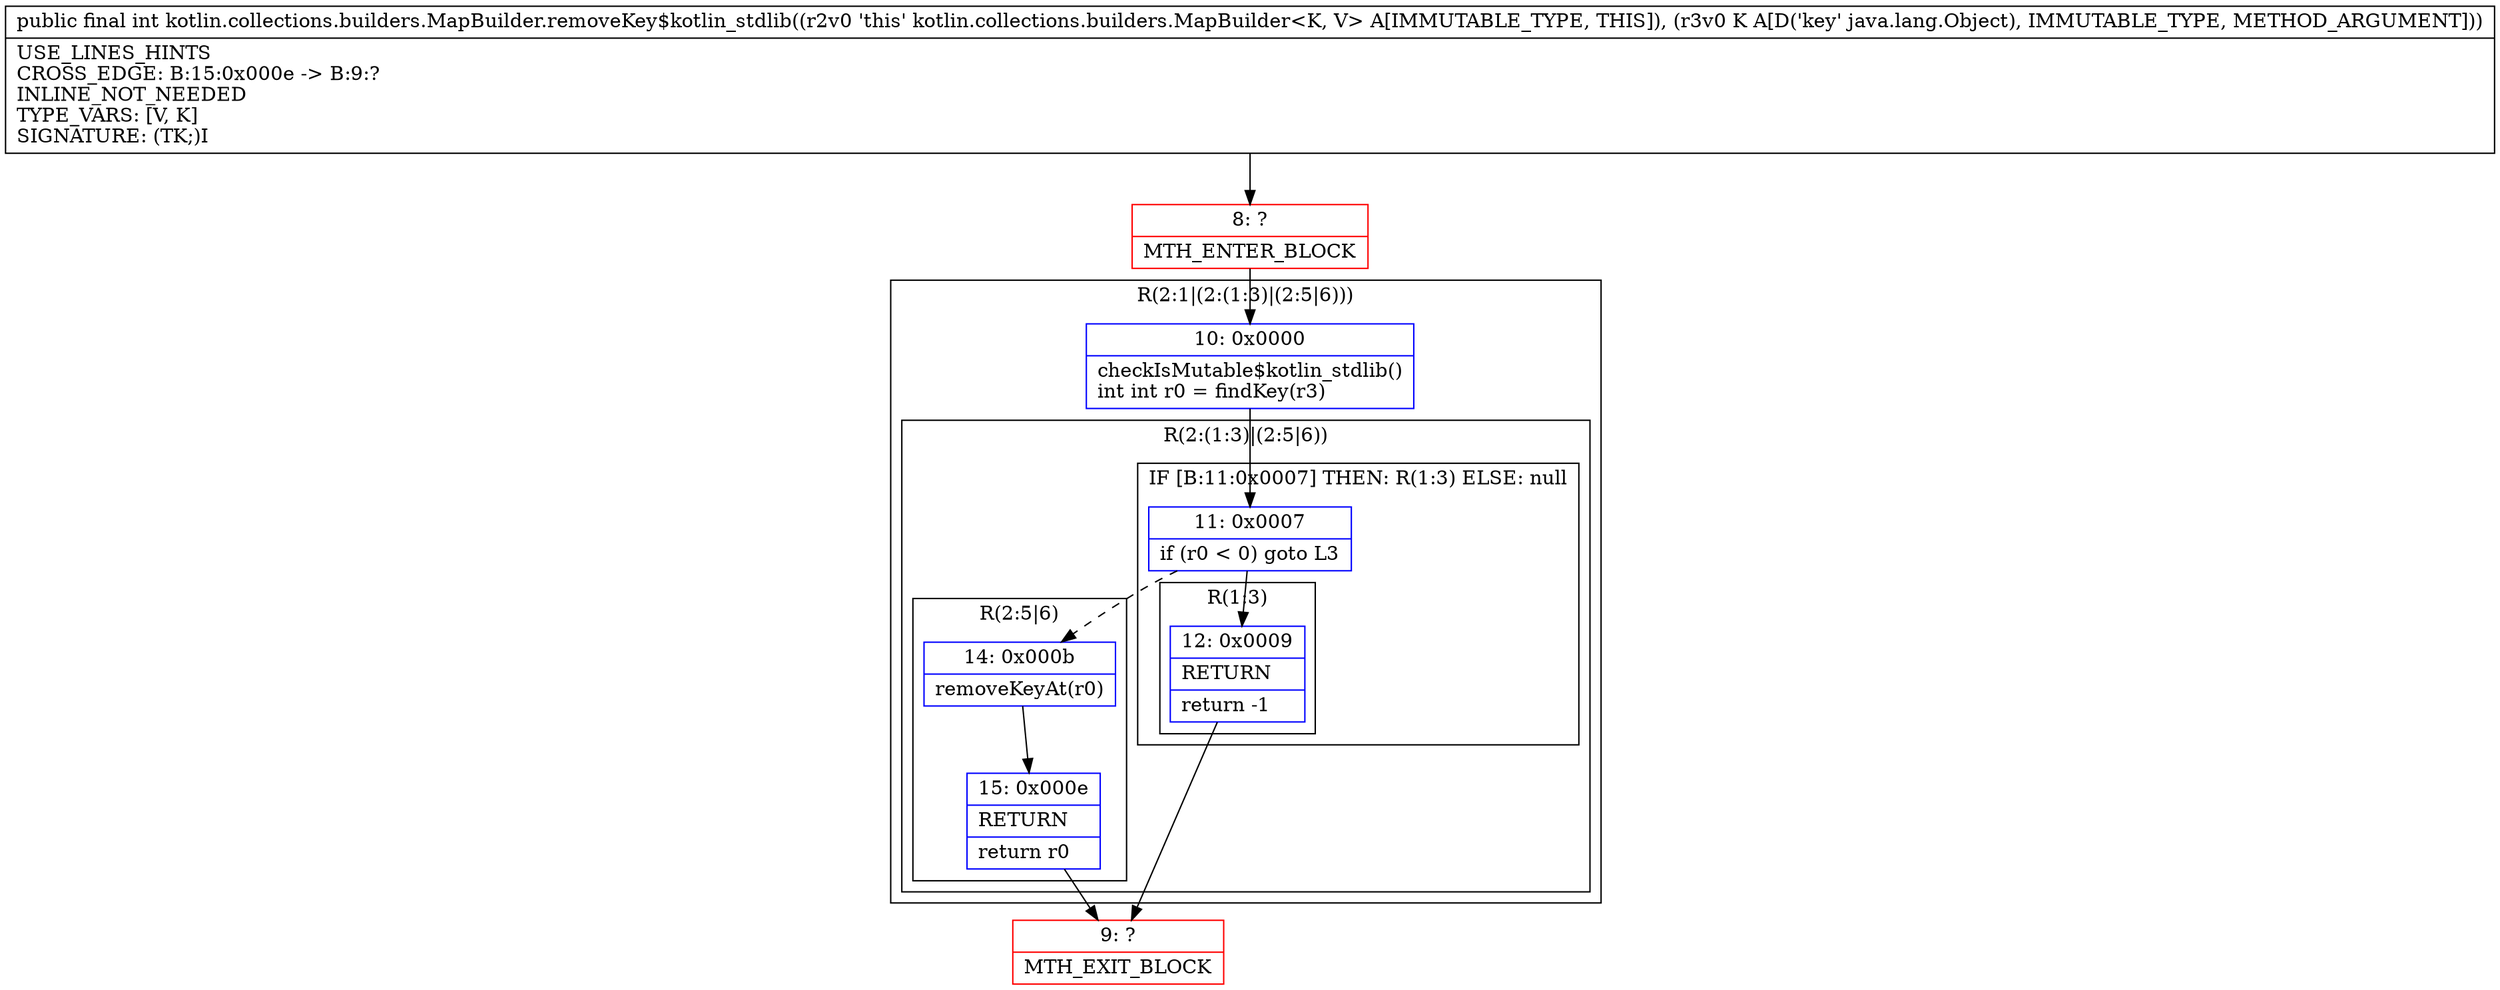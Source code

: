 digraph "CFG forkotlin.collections.builders.MapBuilder.removeKey$kotlin_stdlib(Ljava\/lang\/Object;)I" {
subgraph cluster_Region_100570532 {
label = "R(2:1|(2:(1:3)|(2:5|6)))";
node [shape=record,color=blue];
Node_10 [shape=record,label="{10\:\ 0x0000|checkIsMutable$kotlin_stdlib()\lint int r0 = findKey(r3)\l}"];
subgraph cluster_Region_1812461806 {
label = "R(2:(1:3)|(2:5|6))";
node [shape=record,color=blue];
subgraph cluster_IfRegion_2083844008 {
label = "IF [B:11:0x0007] THEN: R(1:3) ELSE: null";
node [shape=record,color=blue];
Node_11 [shape=record,label="{11\:\ 0x0007|if (r0 \< 0) goto L3\l}"];
subgraph cluster_Region_286224826 {
label = "R(1:3)";
node [shape=record,color=blue];
Node_12 [shape=record,label="{12\:\ 0x0009|RETURN\l|return \-1\l}"];
}
}
subgraph cluster_Region_2075564405 {
label = "R(2:5|6)";
node [shape=record,color=blue];
Node_14 [shape=record,label="{14\:\ 0x000b|removeKeyAt(r0)\l}"];
Node_15 [shape=record,label="{15\:\ 0x000e|RETURN\l|return r0\l}"];
}
}
}
Node_8 [shape=record,color=red,label="{8\:\ ?|MTH_ENTER_BLOCK\l}"];
Node_9 [shape=record,color=red,label="{9\:\ ?|MTH_EXIT_BLOCK\l}"];
MethodNode[shape=record,label="{public final int kotlin.collections.builders.MapBuilder.removeKey$kotlin_stdlib((r2v0 'this' kotlin.collections.builders.MapBuilder\<K, V\> A[IMMUTABLE_TYPE, THIS]), (r3v0 K A[D('key' java.lang.Object), IMMUTABLE_TYPE, METHOD_ARGUMENT]))  | USE_LINES_HINTS\lCROSS_EDGE: B:15:0x000e \-\> B:9:?\lINLINE_NOT_NEEDED\lTYPE_VARS: [V, K]\lSIGNATURE: (TK;)I\l}"];
MethodNode -> Node_8;Node_10 -> Node_11;
Node_11 -> Node_12;
Node_11 -> Node_14[style=dashed];
Node_12 -> Node_9;
Node_14 -> Node_15;
Node_15 -> Node_9;
Node_8 -> Node_10;
}


